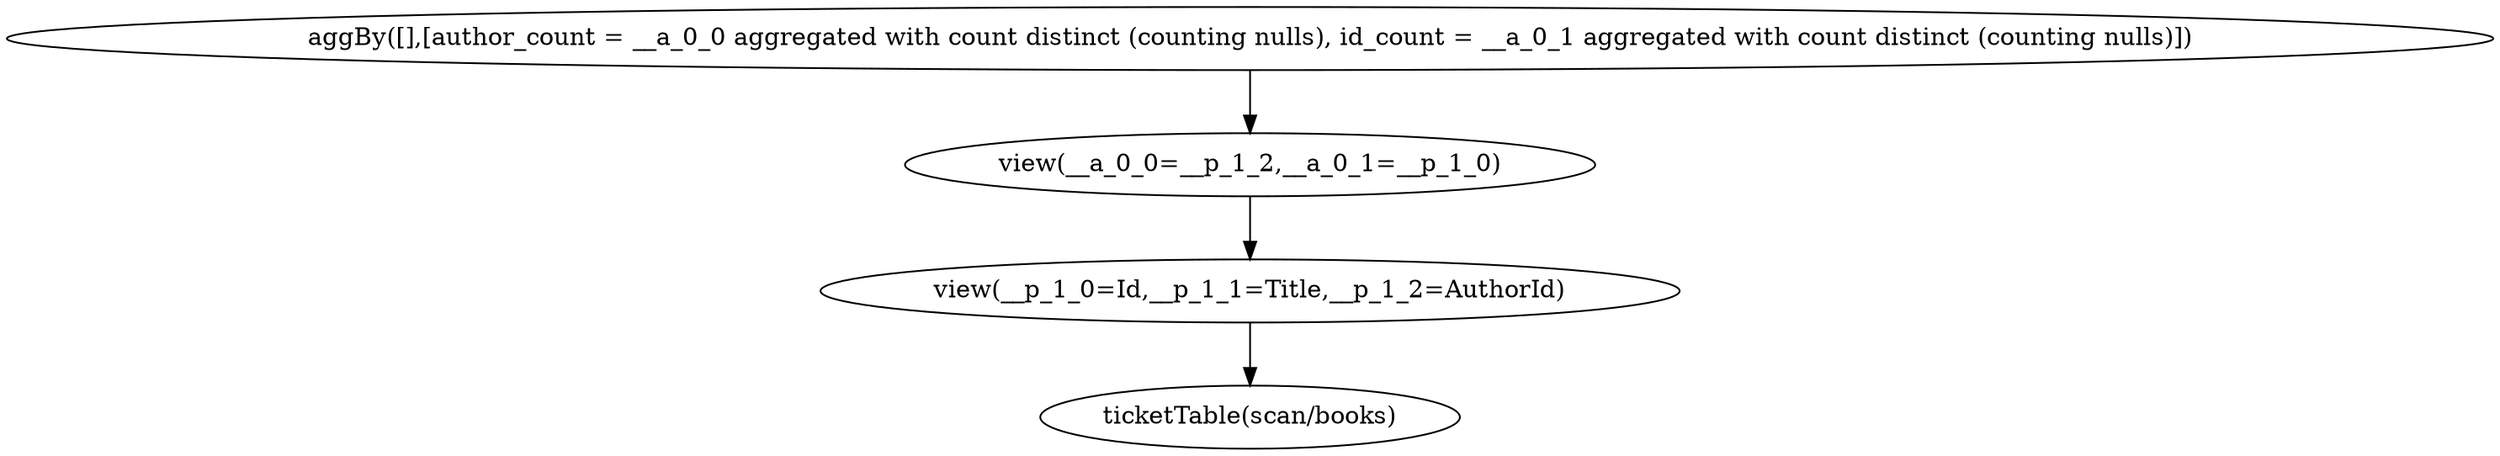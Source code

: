 digraph {
"op_0" ["label"="ticketTable(scan/books)"]
"op_1" ["label"="view(__p_1_0=Id,__p_1_1=Title,__p_1_2=AuthorId)"]
"op_2" ["label"="view(__a_0_0=__p_1_2,__a_0_1=__p_1_0)"]
"op_3" ["label"="aggBy([],[author_count = __a_0_0 aggregated with count distinct (counting nulls), id_count = __a_0_1 aggregated with count distinct (counting nulls)])"]
"op_1" -> "op_0"
"op_2" -> "op_1"
"op_3" -> "op_2"
}
